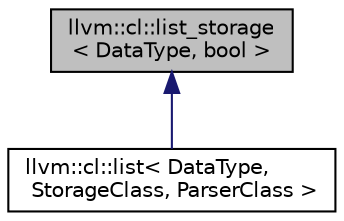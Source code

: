 digraph "llvm::cl::list_storage&lt; DataType, bool &gt;"
{
 // LATEX_PDF_SIZE
  bgcolor="transparent";
  edge [fontname="Helvetica",fontsize="10",labelfontname="Helvetica",labelfontsize="10"];
  node [fontname="Helvetica",fontsize="10",shape=record];
  Node1 [label="llvm::cl::list_storage\l\< DataType, bool \>",height=0.2,width=0.4,color="black", fillcolor="grey75", style="filled", fontcolor="black",tooltip=" "];
  Node1 -> Node2 [dir="back",color="midnightblue",fontsize="10",style="solid",fontname="Helvetica"];
  Node2 [label="llvm::cl::list\< DataType,\l StorageClass, ParserClass \>",height=0.2,width=0.4,color="black",URL="$classllvm_1_1cl_1_1list.html",tooltip=" "];
}
